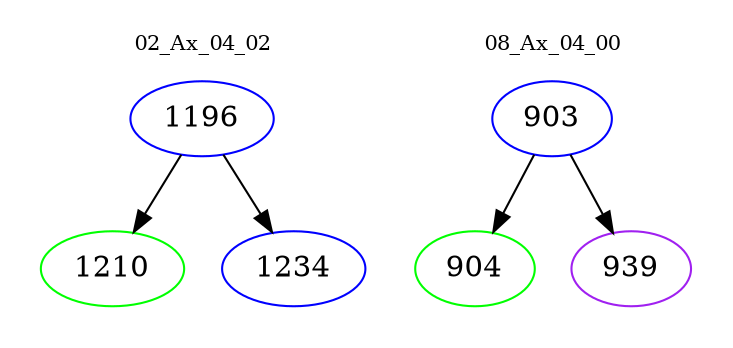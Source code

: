 digraph{
subgraph cluster_0 {
color = white
label = "02_Ax_04_02";
fontsize=10;
T0_1196 [label="1196", color="blue"]
T0_1196 -> T0_1210 [color="black"]
T0_1210 [label="1210", color="green"]
T0_1196 -> T0_1234 [color="black"]
T0_1234 [label="1234", color="blue"]
}
subgraph cluster_1 {
color = white
label = "08_Ax_04_00";
fontsize=10;
T1_903 [label="903", color="blue"]
T1_903 -> T1_904 [color="black"]
T1_904 [label="904", color="green"]
T1_903 -> T1_939 [color="black"]
T1_939 [label="939", color="purple"]
}
}
